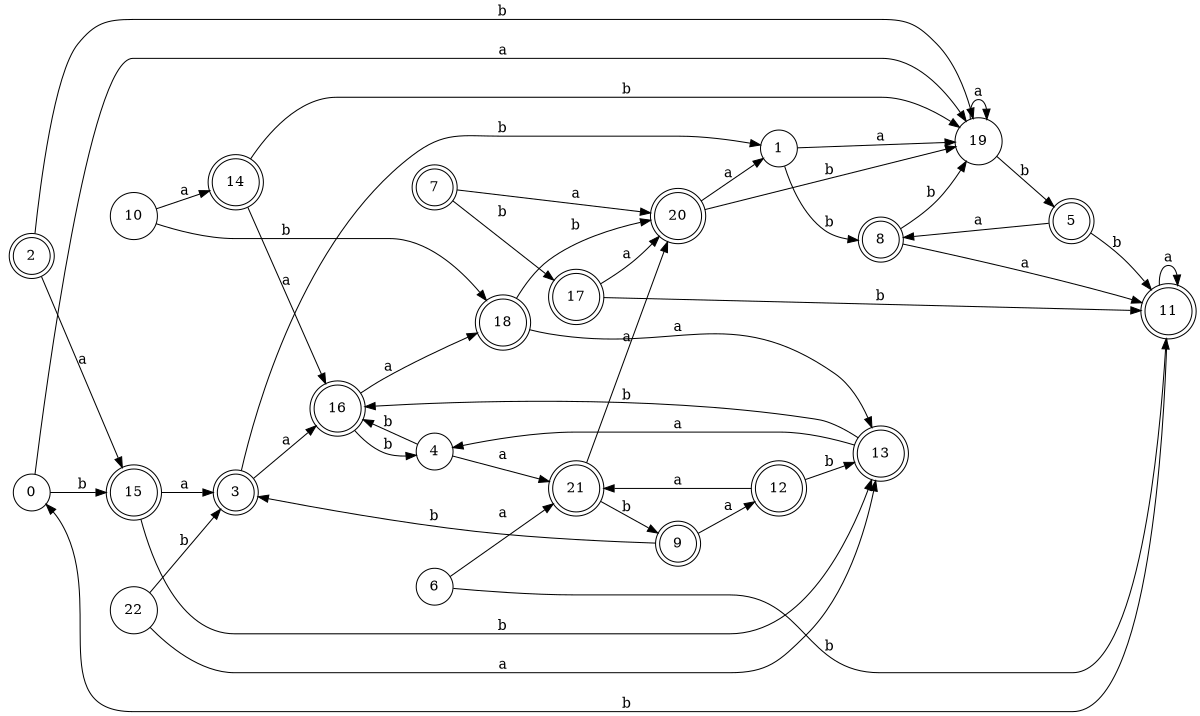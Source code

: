 digraph n19_9 {
__start0 [label="" shape="none"];

rankdir=LR;
size="8,5";

s0 [style="filled", color="black", fillcolor="white" shape="circle", label="0"];
s1 [style="filled", color="black", fillcolor="white" shape="circle", label="1"];
s2 [style="rounded,filled", color="black", fillcolor="white" shape="doublecircle", label="2"];
s3 [style="rounded,filled", color="black", fillcolor="white" shape="doublecircle", label="3"];
s4 [style="filled", color="black", fillcolor="white" shape="circle", label="4"];
s5 [style="rounded,filled", color="black", fillcolor="white" shape="doublecircle", label="5"];
s6 [style="filled", color="black", fillcolor="white" shape="circle", label="6"];
s7 [style="rounded,filled", color="black", fillcolor="white" shape="doublecircle", label="7"];
s8 [style="rounded,filled", color="black", fillcolor="white" shape="doublecircle", label="8"];
s9 [style="rounded,filled", color="black", fillcolor="white" shape="doublecircle", label="9"];
s10 [style="filled", color="black", fillcolor="white" shape="circle", label="10"];
s11 [style="rounded,filled", color="black", fillcolor="white" shape="doublecircle", label="11"];
s12 [style="rounded,filled", color="black", fillcolor="white" shape="doublecircle", label="12"];
s13 [style="rounded,filled", color="black", fillcolor="white" shape="doublecircle", label="13"];
s14 [style="rounded,filled", color="black", fillcolor="white" shape="doublecircle", label="14"];
s15 [style="rounded,filled", color="black", fillcolor="white" shape="doublecircle", label="15"];
s16 [style="rounded,filled", color="black", fillcolor="white" shape="doublecircle", label="16"];
s17 [style="rounded,filled", color="black", fillcolor="white" shape="doublecircle", label="17"];
s18 [style="rounded,filled", color="black", fillcolor="white" shape="doublecircle", label="18"];
s19 [style="filled", color="black", fillcolor="white" shape="circle", label="19"];
s20 [style="rounded,filled", color="black", fillcolor="white" shape="doublecircle", label="20"];
s21 [style="rounded,filled", color="black", fillcolor="white" shape="doublecircle", label="21"];
s22 [style="filled", color="black", fillcolor="white" shape="circle", label="22"];
s0 -> s19 [label="a"];
s0 -> s15 [label="b"];
s1 -> s19 [label="a"];
s1 -> s8 [label="b"];
s2 -> s15 [label="a"];
s2 -> s19 [label="b"];
s3 -> s16 [label="a"];
s3 -> s1 [label="b"];
s4 -> s21 [label="a"];
s4 -> s16 [label="b"];
s5 -> s8 [label="a"];
s5 -> s11 [label="b"];
s6 -> s21 [label="a"];
s6 -> s11 [label="b"];
s7 -> s20 [label="a"];
s7 -> s17 [label="b"];
s8 -> s11 [label="a"];
s8 -> s19 [label="b"];
s9 -> s12 [label="a"];
s9 -> s3 [label="b"];
s10 -> s14 [label="a"];
s10 -> s18 [label="b"];
s11 -> s11 [label="a"];
s11 -> s0 [label="b"];
s12 -> s21 [label="a"];
s12 -> s13 [label="b"];
s13 -> s4 [label="a"];
s13 -> s16 [label="b"];
s14 -> s16 [label="a"];
s14 -> s19 [label="b"];
s15 -> s3 [label="a"];
s15 -> s13 [label="b"];
s16 -> s18 [label="a"];
s16 -> s4 [label="b"];
s17 -> s20 [label="a"];
s17 -> s11 [label="b"];
s18 -> s13 [label="a"];
s18 -> s20 [label="b"];
s19 -> s19 [label="a"];
s19 -> s5 [label="b"];
s20 -> s1 [label="a"];
s20 -> s19 [label="b"];
s21 -> s20 [label="a"];
s21 -> s9 [label="b"];
s22 -> s13 [label="a"];
s22 -> s3 [label="b"];

}
